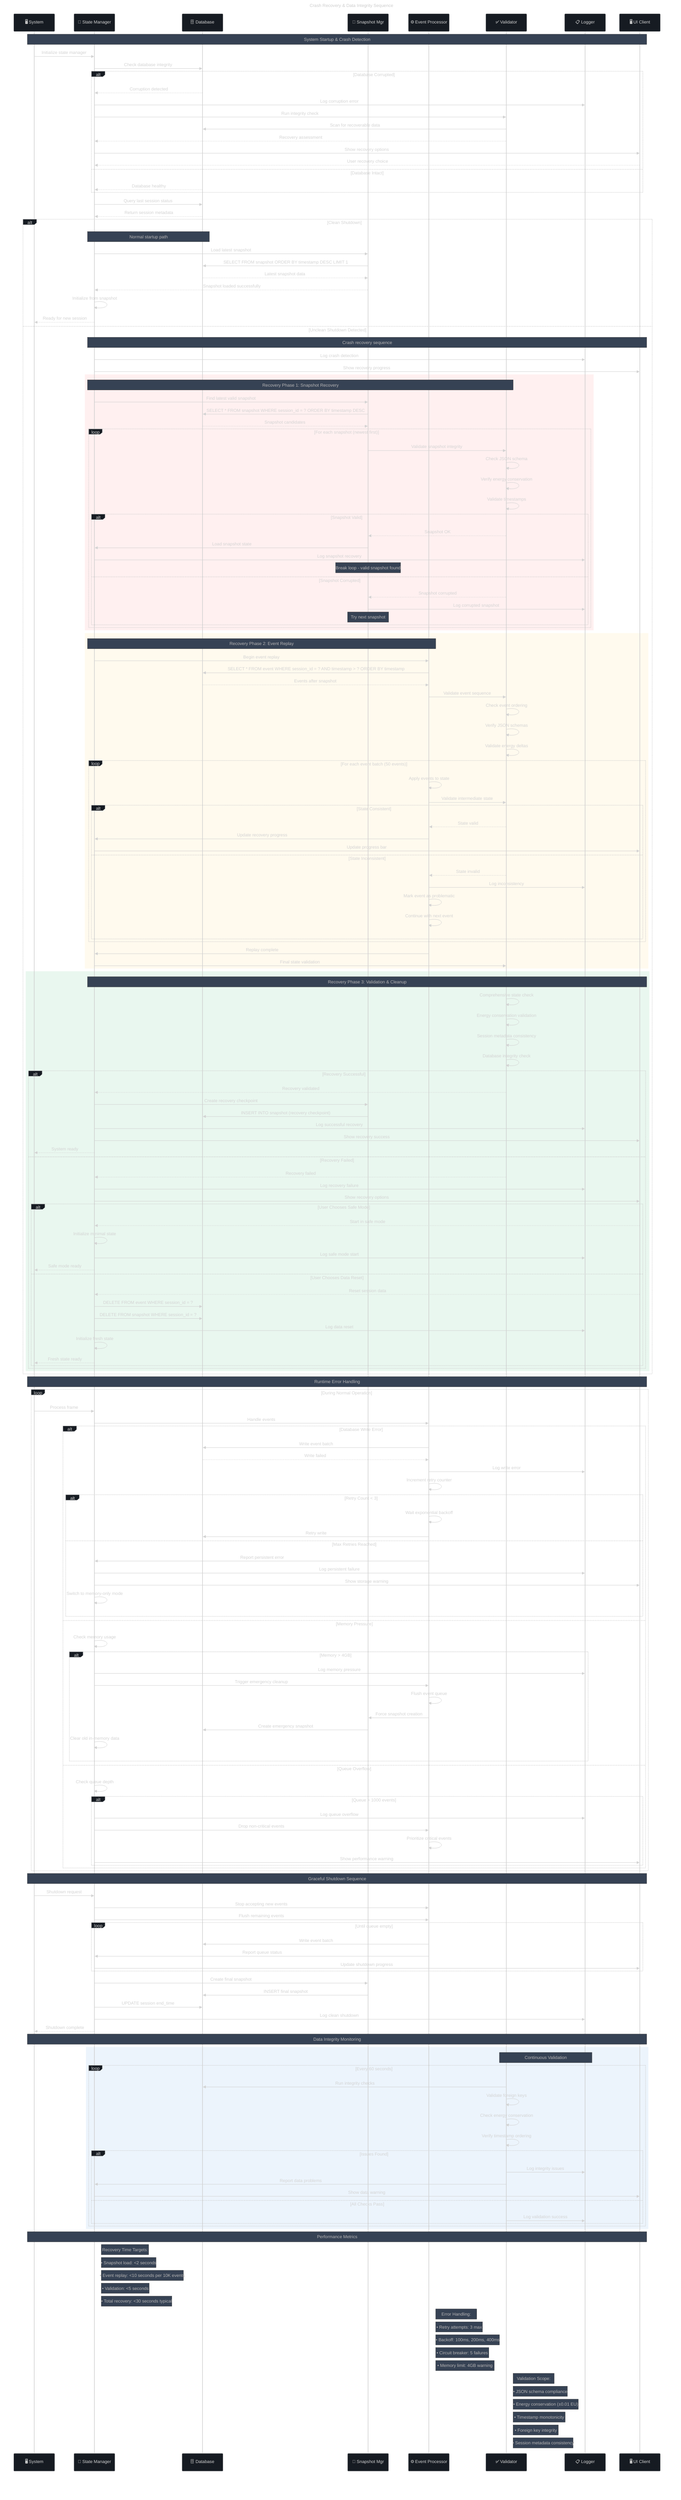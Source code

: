 ---
title: "Crash Recovery & Data Integrity Sequence"
config:
  theme: dark
  themeVariables:
    primaryColor: "#ff6b6b"
    primaryTextColor: "#ffffff"
    primaryBorderColor: "#e74c3c"
    lineColor: "#feca57"
    secondaryColor: "#4a90e2"
    tertiaryColor: "#27ae60"
    background: "#0d1117"
    mainBkg: "#161b22"
    secondBkg: "#21262d"
---

sequenceDiagram
    participant SYS as 🖥️ System
    participant SM as 💾 State Manager
    participant DB as 🗄️ Database
    participant SN as 📸 Snapshot Mgr
    participant EP as ⚙️ Event Processor
    participant VAL as ✅ Validator
    participant LOG as 📋 Logger
    participant UI as 🖥️ UI Client

    Note over SYS,UI: System Startup & Crash Detection
    
    SYS->>SM: Initialize state manager
    SM->>DB: Check database integrity
    
    alt Database Corrupted
        DB-->>SM: Corruption detected
        SM->>LOG: Log corruption error
        SM->>VAL: Run integrity check
        VAL->>DB: Scan for recoverable data
        VAL-->>SM: Recovery assessment
        SM->>UI: Show recovery options
        UI-->>SM: User recovery choice
    else Database Intact
        DB-->>SM: Database healthy
    end
    
    SM->>DB: Query last session status
    DB-->>SM: Return session metadata
    
    alt Clean Shutdown
        Note over SM,DB: Normal startup path
        SM->>SN: Load latest snapshot
        SN->>DB: SELECT FROM snapshot ORDER BY timestamp DESC LIMIT 1
        DB-->>SN: Latest snapshot data
        SN-->>SM: Snapshot loaded successfully
        SM->>SM: Initialize from snapshot
        SM-->>SYS: Ready for new session
        
    else Unclean Shutdown Detected
        Note over SM,UI: Crash recovery sequence
        SM->>LOG: Log crash detection
        SM->>UI: Show recovery progress
        
        rect rgb(255, 107, 107, 0.1)
            Note over SM,VAL: Recovery Phase 1: Snapshot Recovery
            SM->>SN: Find latest valid snapshot
            SN->>DB: SELECT * FROM snapshot WHERE session_id = ? ORDER BY timestamp DESC
            DB-->>SN: Snapshot candidates
            
            loop For each snapshot (newest first)
                SN->>VAL: Validate snapshot integrity
                VAL->>VAL: Check JSON schema
                VAL->>VAL: Verify energy conservation
                VAL->>VAL: Validate timestamps
                
                alt Snapshot Valid
                    VAL-->>SN: Snapshot OK
                    SN->>SM: Load snapshot state
                    SM->>LOG: Log snapshot recovery
                    Note over SN: Break loop - valid snapshot found
                else Snapshot Corrupted
                    VAL-->>SN: Snapshot corrupted
                    SN->>LOG: Log corrupted snapshot
                    Note over SN: Try next snapshot
                end
            end
        end
        
        rect rgb(254, 202, 87, 0.1)
            Note over SM,EP: Recovery Phase 2: Event Replay
            SM->>EP: Begin event replay
            EP->>DB: SELECT * FROM event WHERE session_id = ? AND timestamp > ? ORDER BY timestamp
            DB-->>EP: Events after snapshot
            
            EP->>VAL: Validate event sequence
            VAL->>VAL: Check event ordering
            VAL->>VAL: Verify JSON schemas
            VAL->>VAL: Validate energy deltas
            
            loop For each event batch (50 events)
                EP->>EP: Apply events to state
                EP->>VAL: Validate intermediate state
                
                alt State Consistent
                    VAL-->>EP: State valid
                    EP->>SM: Update recovery progress
                    SM->>UI: Update progress bar
                else State Inconsistent
                    VAL-->>EP: State invalid
                    EP->>LOG: Log inconsistency
                    EP->>EP: Mark event as problematic
                    EP->>EP: Continue with next event
                end
            end
            
            EP->>SM: Replay complete
            SM->>VAL: Final state validation
        end
        
        rect rgb(39, 174, 96, 0.1)
            Note over SM,UI: Recovery Phase 3: Validation & Cleanup
            VAL->>VAL: Comprehensive state check
            VAL->>VAL: Energy conservation validation
            VAL->>VAL: Session metadata consistency
            VAL->>VAL: Database integrity check
            
            alt Recovery Successful
                VAL-->>SM: Recovery validated
                SM->>SN: Create recovery checkpoint
                SN->>DB: INSERT INTO snapshot (recovery checkpoint)
                SM->>LOG: Log successful recovery
                SM->>UI: Show recovery success
                SM-->>SYS: System ready
                
            else Recovery Failed
                VAL-->>SM: Recovery failed
                SM->>LOG: Log recovery failure
                SM->>UI: Show recovery options
                
                alt User Chooses Safe Mode
                    UI-->>SM: Start in safe mode
                    SM->>SM: Initialize minimal state
                    SM->>LOG: Log safe mode start
                    SM-->>SYS: Safe mode ready
                    
                else User Chooses Data Reset
                    UI-->>SM: Reset session data
                    SM->>DB: DELETE FROM event WHERE session_id = ?
                    SM->>DB: DELETE FROM snapshot WHERE session_id = ?
                    SM->>LOG: Log data reset
                    SM->>SM: Initialize fresh state
                    SM-->>SYS: Fresh state ready
                end
            end
        end
    end

    Note over SYS,UI: Runtime Error Handling
    
    loop During Normal Operation
        SYS->>SM: Process frame
        SM->>EP: Handle events
        
        alt Database Write Error
            EP->>DB: Write event batch
            DB-->>EP: Write failed
            EP->>LOG: Log write error
            EP->>EP: Increment retry counter
            
            alt Retry Count < 3
                EP->>EP: Wait exponential backoff
                EP->>DB: Retry write
            else Max Retries Reached
                EP->>SM: Report persistent error
                SM->>LOG: Log persistent failure
                SM->>UI: Show storage warning
                SM->>SM: Switch to memory-only mode
            end
            
        else Memory Pressure
            SM->>SM: Check memory usage
            alt Memory > 4GB
                SM->>LOG: Log memory pressure
                SM->>EP: Trigger emergency cleanup
                EP->>EP: Flush event queue
                EP->>SN: Force snapshot creation
                SN->>DB: Create emergency snapshot
                SM->>SM: Clear old in-memory data
            end
            
        else Queue Overflow
            SM->>SM: Check queue depth
            alt Queue > 1000 events
                SM->>LOG: Log queue overflow
                SM->>EP: Drop non-critical events
                EP->>EP: Prioritize critical events
                SM->>UI: Show performance warning
            end
        end
    end

    Note over SYS,UI: Graceful Shutdown Sequence
    
    SYS->>SM: Shutdown request
    SM->>EP: Stop accepting new events
    SM->>EP: Flush remaining events
    
    loop Until queue empty
        EP->>DB: Write event batch
        EP->>SM: Report queue status
        SM->>UI: Update shutdown progress
    end
    
    SM->>SN: Create final snapshot
    SN->>DB: INSERT final snapshot
    SM->>DB: UPDATE session end_time
    SM->>LOG: Log clean shutdown
    SM-->>SYS: Shutdown complete

    Note over SYS,UI: Data Integrity Monitoring
    
    rect rgb(74, 144, 226, 0.1)
        Note over VAL,LOG: Continuous Validation
        
        loop Every 60 seconds
            VAL->>DB: Run integrity checks
            VAL->>VAL: Validate foreign keys
            VAL->>VAL: Check energy conservation
            VAL->>VAL: Verify timestamp ordering
            
            alt Issues Found
                VAL->>LOG: Log integrity issues
                VAL->>SM: Report data problems
                SM->>UI: Show data warning
            else All Checks Pass
                VAL->>LOG: Log validation success
            end
        end
    end

    Note over SYS,UI: Performance Metrics
    Note right of SM: Recovery Time Targets:
    Note right of SM: • Snapshot load: <2 seconds
    Note right of SM: • Event replay: <10 seconds per 10K events
    Note right of SM: • Validation: <5 seconds
    Note right of SM: • Total recovery: <30 seconds typical
    
    Note right of EP: Error Handling:
    Note right of EP: • Retry attempts: 3 max
    Note right of EP: • Backoff: 100ms, 200ms, 400ms
    Note right of EP: • Circuit breaker: 5 failures
    Note right of EP: • Memory limit: 4GB warning
    
    Note right of VAL: Validation Scope:
    Note right of VAL: • JSON schema compliance
    Note right of VAL: • Energy conservation (±0.01 EU)
    Note right of VAL: • Timestamp monotonicity
    Note right of VAL: • Foreign key integrity
    Note right of VAL: • Session metadata consistency